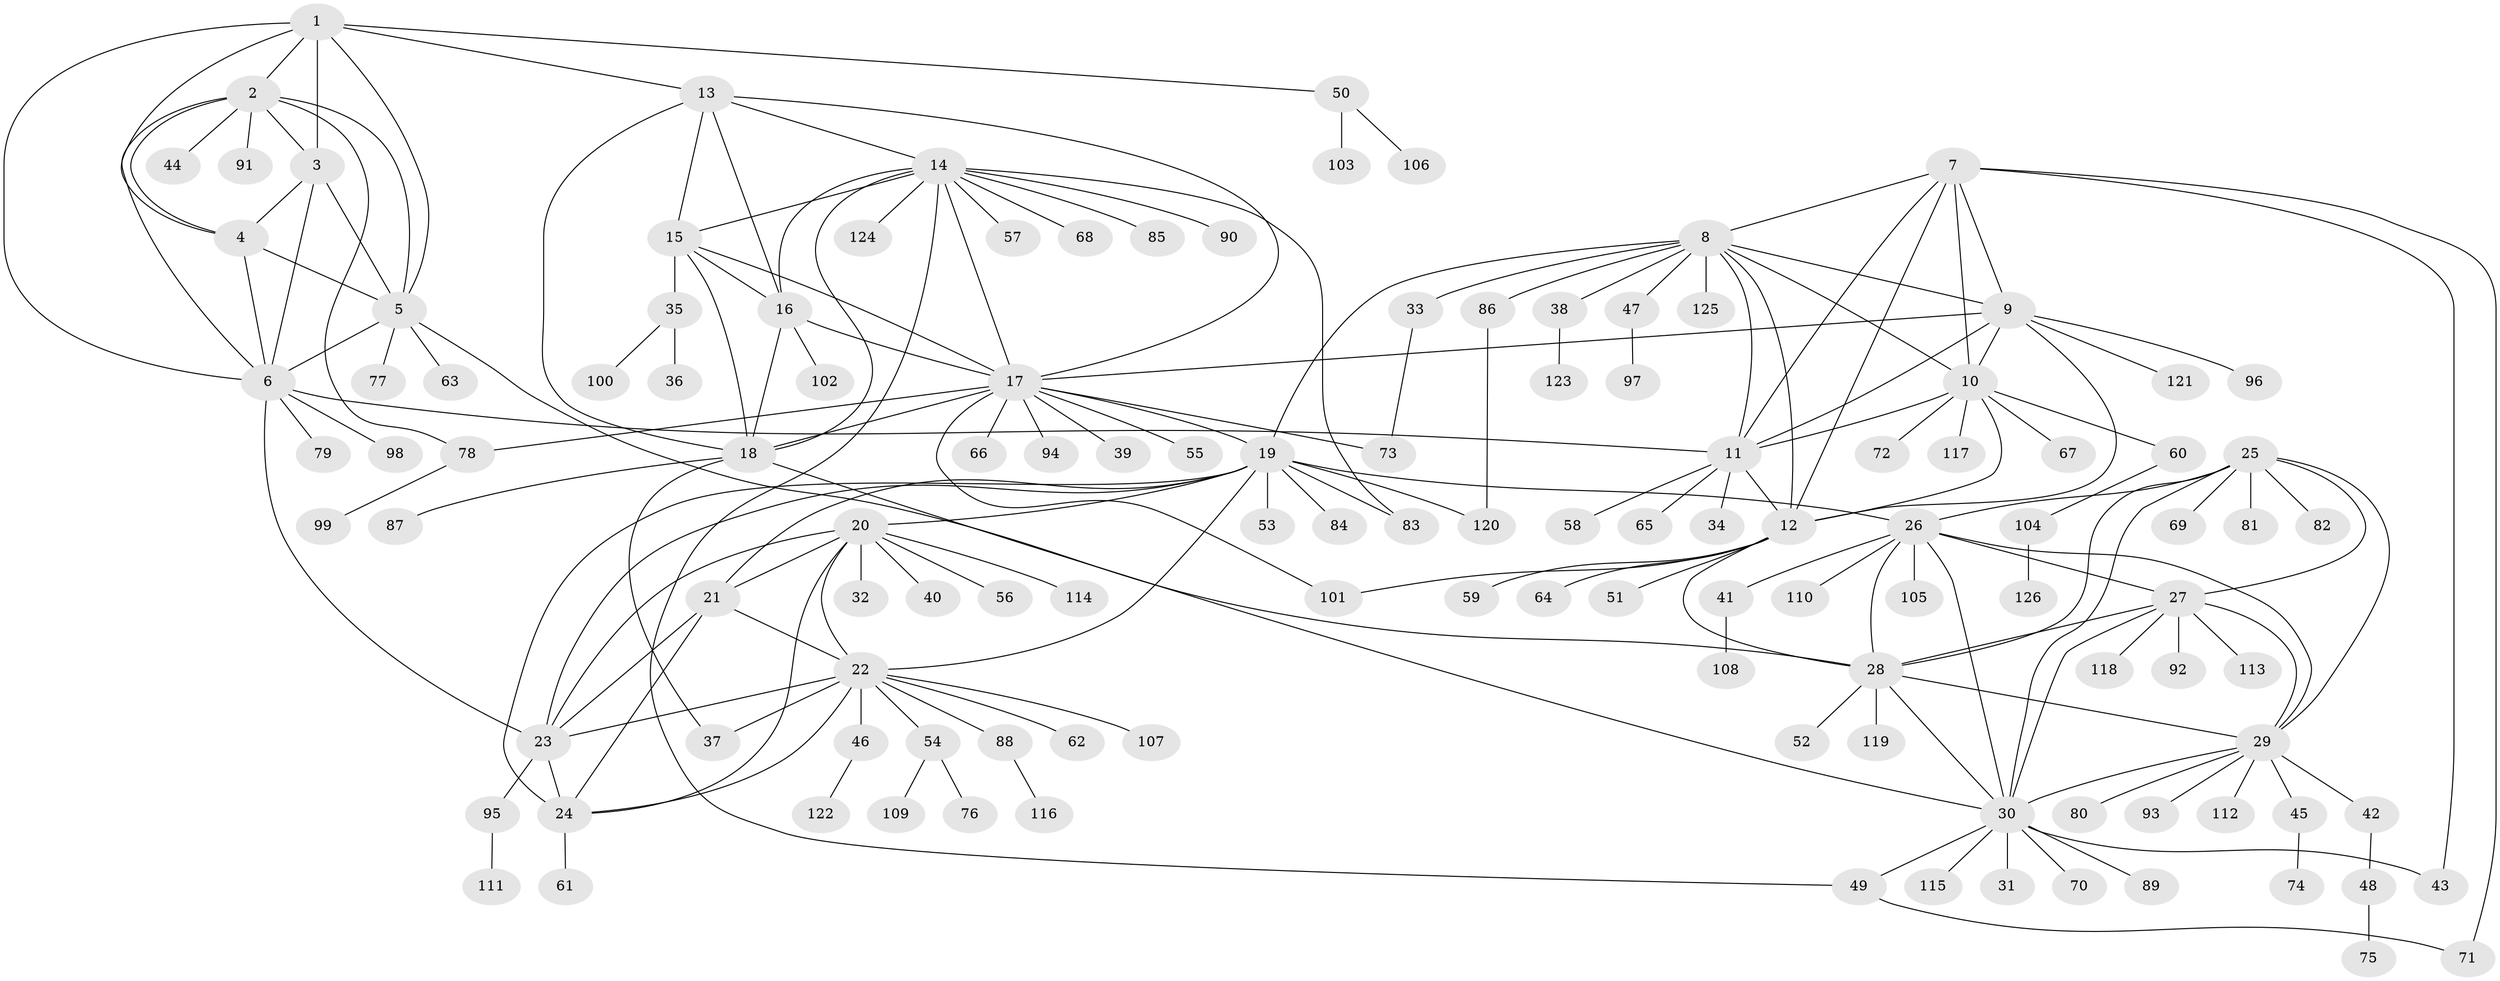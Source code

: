 // coarse degree distribution, {8: 0.031578947368421054, 3: 0.010526315789473684, 7: 0.06315789473684211, 5: 0.010526315789473684, 11: 0.021052631578947368, 10: 0.031578947368421054, 6: 0.021052631578947368, 4: 0.021052631578947368, 18: 0.010526315789473684, 12: 0.010526315789473684, 1: 0.631578947368421, 2: 0.1368421052631579}
// Generated by graph-tools (version 1.1) at 2025/24/03/03/25 07:24:12]
// undirected, 126 vertices, 190 edges
graph export_dot {
graph [start="1"]
  node [color=gray90,style=filled];
  1;
  2;
  3;
  4;
  5;
  6;
  7;
  8;
  9;
  10;
  11;
  12;
  13;
  14;
  15;
  16;
  17;
  18;
  19;
  20;
  21;
  22;
  23;
  24;
  25;
  26;
  27;
  28;
  29;
  30;
  31;
  32;
  33;
  34;
  35;
  36;
  37;
  38;
  39;
  40;
  41;
  42;
  43;
  44;
  45;
  46;
  47;
  48;
  49;
  50;
  51;
  52;
  53;
  54;
  55;
  56;
  57;
  58;
  59;
  60;
  61;
  62;
  63;
  64;
  65;
  66;
  67;
  68;
  69;
  70;
  71;
  72;
  73;
  74;
  75;
  76;
  77;
  78;
  79;
  80;
  81;
  82;
  83;
  84;
  85;
  86;
  87;
  88;
  89;
  90;
  91;
  92;
  93;
  94;
  95;
  96;
  97;
  98;
  99;
  100;
  101;
  102;
  103;
  104;
  105;
  106;
  107;
  108;
  109;
  110;
  111;
  112;
  113;
  114;
  115;
  116;
  117;
  118;
  119;
  120;
  121;
  122;
  123;
  124;
  125;
  126;
  1 -- 2;
  1 -- 3;
  1 -- 4;
  1 -- 5;
  1 -- 6;
  1 -- 13;
  1 -- 50;
  2 -- 3;
  2 -- 4;
  2 -- 5;
  2 -- 6;
  2 -- 44;
  2 -- 78;
  2 -- 91;
  3 -- 4;
  3 -- 5;
  3 -- 6;
  4 -- 5;
  4 -- 6;
  5 -- 6;
  5 -- 28;
  5 -- 63;
  5 -- 77;
  6 -- 11;
  6 -- 23;
  6 -- 79;
  6 -- 98;
  7 -- 8;
  7 -- 9;
  7 -- 10;
  7 -- 11;
  7 -- 12;
  7 -- 43;
  7 -- 71;
  8 -- 9;
  8 -- 10;
  8 -- 11;
  8 -- 12;
  8 -- 19;
  8 -- 33;
  8 -- 38;
  8 -- 47;
  8 -- 86;
  8 -- 125;
  9 -- 10;
  9 -- 11;
  9 -- 12;
  9 -- 17;
  9 -- 96;
  9 -- 121;
  10 -- 11;
  10 -- 12;
  10 -- 60;
  10 -- 67;
  10 -- 72;
  10 -- 117;
  11 -- 12;
  11 -- 34;
  11 -- 58;
  11 -- 65;
  12 -- 28;
  12 -- 51;
  12 -- 59;
  12 -- 64;
  12 -- 101;
  13 -- 14;
  13 -- 15;
  13 -- 16;
  13 -- 17;
  13 -- 18;
  14 -- 15;
  14 -- 16;
  14 -- 17;
  14 -- 18;
  14 -- 49;
  14 -- 57;
  14 -- 68;
  14 -- 83;
  14 -- 85;
  14 -- 90;
  14 -- 124;
  15 -- 16;
  15 -- 17;
  15 -- 18;
  15 -- 35;
  16 -- 17;
  16 -- 18;
  16 -- 102;
  17 -- 18;
  17 -- 19;
  17 -- 39;
  17 -- 55;
  17 -- 66;
  17 -- 73;
  17 -- 78;
  17 -- 94;
  17 -- 101;
  18 -- 30;
  18 -- 37;
  18 -- 87;
  19 -- 20;
  19 -- 21;
  19 -- 22;
  19 -- 23;
  19 -- 24;
  19 -- 26;
  19 -- 53;
  19 -- 83;
  19 -- 84;
  19 -- 120;
  20 -- 21;
  20 -- 22;
  20 -- 23;
  20 -- 24;
  20 -- 32;
  20 -- 40;
  20 -- 56;
  20 -- 114;
  21 -- 22;
  21 -- 23;
  21 -- 24;
  22 -- 23;
  22 -- 24;
  22 -- 37;
  22 -- 46;
  22 -- 54;
  22 -- 62;
  22 -- 88;
  22 -- 107;
  23 -- 24;
  23 -- 95;
  24 -- 61;
  25 -- 26;
  25 -- 27;
  25 -- 28;
  25 -- 29;
  25 -- 30;
  25 -- 69;
  25 -- 81;
  25 -- 82;
  26 -- 27;
  26 -- 28;
  26 -- 29;
  26 -- 30;
  26 -- 41;
  26 -- 105;
  26 -- 110;
  27 -- 28;
  27 -- 29;
  27 -- 30;
  27 -- 92;
  27 -- 113;
  27 -- 118;
  28 -- 29;
  28 -- 30;
  28 -- 52;
  28 -- 119;
  29 -- 30;
  29 -- 42;
  29 -- 45;
  29 -- 80;
  29 -- 93;
  29 -- 112;
  30 -- 31;
  30 -- 43;
  30 -- 49;
  30 -- 70;
  30 -- 89;
  30 -- 115;
  33 -- 73;
  35 -- 36;
  35 -- 100;
  38 -- 123;
  41 -- 108;
  42 -- 48;
  45 -- 74;
  46 -- 122;
  47 -- 97;
  48 -- 75;
  49 -- 71;
  50 -- 103;
  50 -- 106;
  54 -- 76;
  54 -- 109;
  60 -- 104;
  78 -- 99;
  86 -- 120;
  88 -- 116;
  95 -- 111;
  104 -- 126;
}
